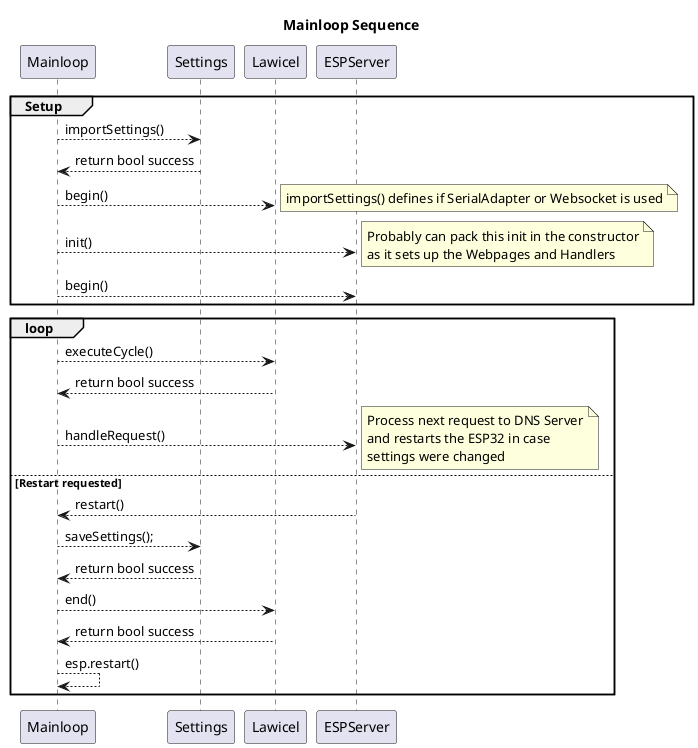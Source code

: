 @startuml

Title Mainloop Sequence

group Setup
    Mainloop --> Settings : importSettings()
    Settings --> Mainloop : return bool success
    Mainloop --> Lawicel : begin()
    note right
        importSettings() defines if SerialAdapter or Websocket is used
    end note
    Mainloop --> ESPServer : init()
    note right
        Probably can pack this init in the constructor
        as it sets up the Webpages and Handlers
    end note

    Mainloop --> ESPServer : begin()
end

group loop
    Mainloop --> Lawicel : executeCycle()
    Lawicel --> Mainloop : return bool success
    Mainloop --> ESPServer : handleRequest()
    note right
        Process next request to DNS Server
        and restarts the ESP32 in case
        settings were changed
    end note

    else Restart requested
    ESPServer --> Mainloop : restart()
    Mainloop --> Settings : saveSettings();
    Settings --> Mainloop : return bool success
    Mainloop --> Lawicel : end()
    Lawicel --> Mainloop : return bool success
    Mainloop --> Mainloop : esp.restart()
end

@enduml